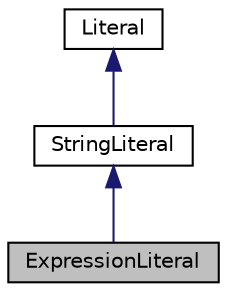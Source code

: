 digraph "ExpressionLiteral"
{
  edge [fontname="Helvetica",fontsize="10",labelfontname="Helvetica",labelfontsize="10"];
  node [fontname="Helvetica",fontsize="10",shape=record];
  Node1 [label="ExpressionLiteral",height=0.2,width=0.4,color="black", fillcolor="grey75", style="filled", fontcolor="black"];
  Node2 -> Node1 [dir="back",color="midnightblue",fontsize="10",style="solid",fontname="Helvetica"];
  Node2 [label="StringLiteral",height=0.2,width=0.4,color="black", fillcolor="white", style="filled",URL="$class_string_literal.html",tooltip="Abstract subclass of Literal. "];
  Node3 -> Node2 [dir="back",color="midnightblue",fontsize="10",style="solid",fontname="Helvetica"];
  Node3 [label="Literal",height=0.2,width=0.4,color="black", fillcolor="white", style="filled",URL="$class_literal.html",tooltip="Abstract class for all literals. "];
}
